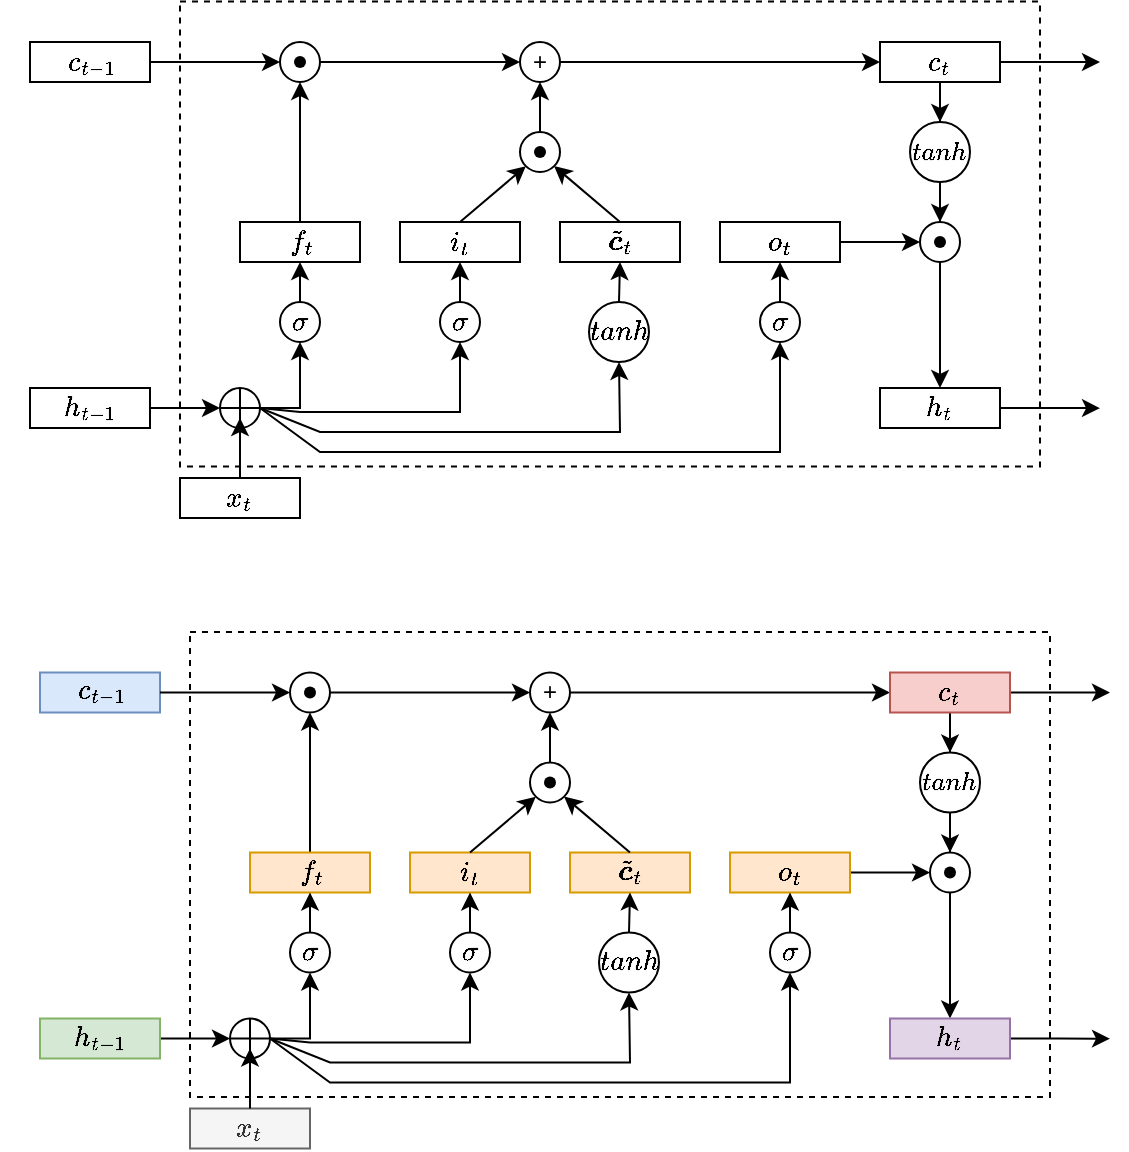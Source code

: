 <mxfile version="27.0.6">
  <diagram name="第 1 页" id="bVb-thQ0YmSEIPxT-DDQ">
    <mxGraphModel dx="689" dy="380" grid="1" gridSize="10" guides="1" tooltips="1" connect="1" arrows="1" fold="1" page="1" pageScale="1" pageWidth="827" pageHeight="1169" math="1" shadow="0">
      <root>
        <mxCell id="0" />
        <mxCell id="1" parent="0" />
        <mxCell id="6ML0jNFKMh7dgCEZMotU-1" value="" style="rounded=0;whiteSpace=wrap;html=1;dashed=1;" parent="1" vertex="1">
          <mxGeometry x="250" y="164.75" width="430" height="232.5" as="geometry" />
        </mxCell>
        <mxCell id="6ML0jNFKMh7dgCEZMotU-2" value="" style="rounded=0;whiteSpace=wrap;html=1;" parent="1" vertex="1">
          <mxGeometry x="175" y="185" width="60" height="20" as="geometry" />
        </mxCell>
        <mxCell id="6ML0jNFKMh7dgCEZMotU-3" value="$$c_{t-1}$$" style="text;html=1;align=center;verticalAlign=middle;resizable=0;points=[];autosize=1;strokeColor=none;fillColor=none;" parent="1" vertex="1">
          <mxGeometry x="165" y="180" width="80" height="30" as="geometry" />
        </mxCell>
        <mxCell id="6ML0jNFKMh7dgCEZMotU-24" value="" style="edgeStyle=orthogonalEdgeStyle;rounded=0;orthogonalLoop=1;jettySize=auto;html=1;" parent="1" source="6ML0jNFKMh7dgCEZMotU-6" target="6ML0jNFKMh7dgCEZMotU-17" edge="1">
          <mxGeometry relative="1" as="geometry" />
        </mxCell>
        <mxCell id="6ML0jNFKMh7dgCEZMotU-6" value="" style="rounded=0;whiteSpace=wrap;html=1;" parent="1" vertex="1">
          <mxGeometry x="175" y="358" width="60" height="20" as="geometry" />
        </mxCell>
        <mxCell id="6ML0jNFKMh7dgCEZMotU-7" value="$$h_{t-1}$$" style="text;html=1;align=center;verticalAlign=middle;resizable=0;points=[];autosize=1;strokeColor=none;fillColor=none;" parent="1" vertex="1">
          <mxGeometry x="160" y="353" width="90" height="30" as="geometry" />
        </mxCell>
        <mxCell id="6ML0jNFKMh7dgCEZMotU-12" value="$$x_{t}$$" style="rounded=0;whiteSpace=wrap;html=1;" parent="1" vertex="1">
          <mxGeometry x="250" y="403" width="60" height="20" as="geometry" />
        </mxCell>
        <mxCell id="6ML0jNFKMh7dgCEZMotU-47" value="" style="edgeStyle=orthogonalEdgeStyle;rounded=0;orthogonalLoop=1;jettySize=auto;html=1;" parent="1" source="6ML0jNFKMh7dgCEZMotU-13" target="6ML0jNFKMh7dgCEZMotU-14" edge="1">
          <mxGeometry relative="1" as="geometry" />
        </mxCell>
        <mxCell id="6ML0jNFKMh7dgCEZMotU-13" value="" style="ellipse;whiteSpace=wrap;html=1;aspect=fixed;" parent="1" vertex="1">
          <mxGeometry x="300" y="185" width="20" height="20" as="geometry" />
        </mxCell>
        <mxCell id="6ML0jNFKMh7dgCEZMotU-42" style="edgeStyle=orthogonalEdgeStyle;rounded=0;orthogonalLoop=1;jettySize=auto;html=1;" parent="1" source="6ML0jNFKMh7dgCEZMotU-14" target="6ML0jNFKMh7dgCEZMotU-16" edge="1">
          <mxGeometry relative="1" as="geometry" />
        </mxCell>
        <mxCell id="6ML0jNFKMh7dgCEZMotU-14" value="+" style="ellipse;whiteSpace=wrap;html=1;aspect=fixed;" parent="1" vertex="1">
          <mxGeometry x="420" y="185" width="20" height="20" as="geometry" />
        </mxCell>
        <mxCell id="6ML0jNFKMh7dgCEZMotU-15" value="" style="shape=waypoint;sketch=0;size=6;pointerEvents=1;points=[];fillColor=none;resizable=0;rotatable=0;perimeter=centerPerimeter;snapToPoint=1;" parent="1" vertex="1">
          <mxGeometry x="300" y="185" width="20" height="20" as="geometry" />
        </mxCell>
        <mxCell id="6ML0jNFKMh7dgCEZMotU-71" value="" style="edgeStyle=orthogonalEdgeStyle;rounded=0;orthogonalLoop=1;jettySize=auto;html=1;" parent="1" source="6ML0jNFKMh7dgCEZMotU-16" target="6ML0jNFKMh7dgCEZMotU-70" edge="1">
          <mxGeometry relative="1" as="geometry" />
        </mxCell>
        <mxCell id="6ML0jNFKMh7dgCEZMotU-96" style="edgeStyle=orthogonalEdgeStyle;rounded=0;orthogonalLoop=1;jettySize=auto;html=1;exitX=1;exitY=0.5;exitDx=0;exitDy=0;fontSize=11;" parent="1" source="6ML0jNFKMh7dgCEZMotU-16" edge="1">
          <mxGeometry relative="1" as="geometry">
            <mxPoint x="710" y="195" as="targetPoint" />
          </mxGeometry>
        </mxCell>
        <mxCell id="6ML0jNFKMh7dgCEZMotU-16" value="$$c_t$$" style="rounded=0;whiteSpace=wrap;html=1;" parent="1" vertex="1">
          <mxGeometry x="600" y="185" width="60" height="20" as="geometry" />
        </mxCell>
        <mxCell id="6ML0jNFKMh7dgCEZMotU-17" value="" style="ellipse;whiteSpace=wrap;html=1;aspect=fixed;" parent="1" vertex="1">
          <mxGeometry x="270" y="358" width="20" height="20" as="geometry" />
        </mxCell>
        <mxCell id="6ML0jNFKMh7dgCEZMotU-18" value="" style="endArrow=none;html=1;rounded=0;exitX=0.5;exitY=1;exitDx=0;exitDy=0;entryX=0.5;entryY=0;entryDx=0;entryDy=0;" parent="1" source="6ML0jNFKMh7dgCEZMotU-17" target="6ML0jNFKMh7dgCEZMotU-17" edge="1">
          <mxGeometry width="50" height="50" relative="1" as="geometry">
            <mxPoint x="220" y="443" as="sourcePoint" />
            <mxPoint x="270" y="393" as="targetPoint" />
          </mxGeometry>
        </mxCell>
        <mxCell id="6ML0jNFKMh7dgCEZMotU-19" value="" style="endArrow=none;html=1;rounded=0;exitX=0;exitY=0.5;exitDx=0;exitDy=0;entryX=1;entryY=0.5;entryDx=0;entryDy=0;" parent="1" source="6ML0jNFKMh7dgCEZMotU-17" target="6ML0jNFKMh7dgCEZMotU-17" edge="1">
          <mxGeometry width="50" height="50" relative="1" as="geometry">
            <mxPoint x="220" y="443" as="sourcePoint" />
            <mxPoint x="270" y="393" as="targetPoint" />
          </mxGeometry>
        </mxCell>
        <mxCell id="6ML0jNFKMh7dgCEZMotU-20" value="" style="endArrow=classic;html=1;rounded=0;exitX=0.5;exitY=0;exitDx=0;exitDy=0;" parent="1" source="6ML0jNFKMh7dgCEZMotU-12" edge="1">
          <mxGeometry width="50" height="50" relative="1" as="geometry">
            <mxPoint x="230" y="443" as="sourcePoint" />
            <mxPoint x="280" y="373" as="targetPoint" />
          </mxGeometry>
        </mxCell>
        <mxCell id="6ML0jNFKMh7dgCEZMotU-28" value="" style="endArrow=classic;html=1;rounded=0;exitX=1;exitY=0.5;exitDx=0;exitDy=0;" parent="1" source="6ML0jNFKMh7dgCEZMotU-2" edge="1">
          <mxGeometry width="50" height="50" relative="1" as="geometry">
            <mxPoint x="290" y="430" as="sourcePoint" />
            <mxPoint x="300" y="195" as="targetPoint" />
          </mxGeometry>
        </mxCell>
        <mxCell id="6ML0jNFKMh7dgCEZMotU-55" value="" style="edgeStyle=orthogonalEdgeStyle;rounded=0;orthogonalLoop=1;jettySize=auto;html=1;" parent="1" source="6ML0jNFKMh7dgCEZMotU-50" target="6ML0jNFKMh7dgCEZMotU-13" edge="1">
          <mxGeometry relative="1" as="geometry" />
        </mxCell>
        <mxCell id="6ML0jNFKMh7dgCEZMotU-50" value="" style="rounded=0;whiteSpace=wrap;html=1;" parent="1" vertex="1">
          <mxGeometry x="280" y="275" width="60" height="20" as="geometry" />
        </mxCell>
        <mxCell id="6ML0jNFKMh7dgCEZMotU-51" value="$$f_{t}$$" style="text;html=1;align=center;verticalAlign=middle;resizable=0;points=[];autosize=1;strokeColor=none;fillColor=none;" parent="1" vertex="1">
          <mxGeometry x="275" y="270" width="70" height="30" as="geometry" />
        </mxCell>
        <mxCell id="6ML0jNFKMh7dgCEZMotU-56" value="$$i_t$$" style="rounded=0;whiteSpace=wrap;html=1;" parent="1" vertex="1">
          <mxGeometry x="360" y="275" width="60" height="20" as="geometry" />
        </mxCell>
        <mxCell id="6ML0jNFKMh7dgCEZMotU-57" value="$$\tilde{\boldsymbol{c}}_t$$" style="rounded=0;whiteSpace=wrap;html=1;" parent="1" vertex="1">
          <mxGeometry x="440" y="275" width="60" height="20" as="geometry" />
        </mxCell>
        <mxCell id="6ML0jNFKMh7dgCEZMotU-69" value="" style="edgeStyle=orthogonalEdgeStyle;rounded=0;orthogonalLoop=1;jettySize=auto;html=1;" parent="1" source="6ML0jNFKMh7dgCEZMotU-58" target="6ML0jNFKMh7dgCEZMotU-67" edge="1">
          <mxGeometry relative="1" as="geometry" />
        </mxCell>
        <mxCell id="6ML0jNFKMh7dgCEZMotU-58" value="$$o_t$$" style="rounded=0;whiteSpace=wrap;html=1;" parent="1" vertex="1">
          <mxGeometry x="520" y="275" width="60" height="20" as="geometry" />
        </mxCell>
        <mxCell id="6ML0jNFKMh7dgCEZMotU-62" value="" style="edgeStyle=orthogonalEdgeStyle;rounded=0;orthogonalLoop=1;jettySize=auto;html=1;" parent="1" source="6ML0jNFKMh7dgCEZMotU-61" target="6ML0jNFKMh7dgCEZMotU-14" edge="1">
          <mxGeometry relative="1" as="geometry" />
        </mxCell>
        <mxCell id="6ML0jNFKMh7dgCEZMotU-61" value="" style="ellipse;whiteSpace=wrap;html=1;aspect=fixed;" parent="1" vertex="1">
          <mxGeometry x="420" y="230" width="20" height="20" as="geometry" />
        </mxCell>
        <mxCell id="6ML0jNFKMh7dgCEZMotU-64" value="" style="endArrow=classic;html=1;rounded=0;exitX=0.5;exitY=0;exitDx=0;exitDy=0;entryX=0;entryY=1;entryDx=0;entryDy=0;" parent="1" source="6ML0jNFKMh7dgCEZMotU-56" target="6ML0jNFKMh7dgCEZMotU-61" edge="1">
          <mxGeometry width="50" height="50" relative="1" as="geometry">
            <mxPoint x="290" y="400" as="sourcePoint" />
            <mxPoint x="340" y="350" as="targetPoint" />
          </mxGeometry>
        </mxCell>
        <mxCell id="6ML0jNFKMh7dgCEZMotU-65" value="" style="endArrow=classic;html=1;rounded=0;exitX=0.5;exitY=0;exitDx=0;exitDy=0;entryX=1;entryY=1;entryDx=0;entryDy=0;" parent="1" source="6ML0jNFKMh7dgCEZMotU-57" target="6ML0jNFKMh7dgCEZMotU-61" edge="1">
          <mxGeometry width="50" height="50" relative="1" as="geometry">
            <mxPoint x="290" y="400" as="sourcePoint" />
            <mxPoint x="340" y="350" as="targetPoint" />
          </mxGeometry>
        </mxCell>
        <mxCell id="6ML0jNFKMh7dgCEZMotU-74" value="" style="edgeStyle=orthogonalEdgeStyle;rounded=0;orthogonalLoop=1;jettySize=auto;html=1;" parent="1" source="6ML0jNFKMh7dgCEZMotU-67" target="6ML0jNFKMh7dgCEZMotU-73" edge="1">
          <mxGeometry relative="1" as="geometry" />
        </mxCell>
        <mxCell id="6ML0jNFKMh7dgCEZMotU-67" value="" style="ellipse;whiteSpace=wrap;html=1;aspect=fixed;" parent="1" vertex="1">
          <mxGeometry x="620" y="275" width="20" height="20" as="geometry" />
        </mxCell>
        <mxCell id="6ML0jNFKMh7dgCEZMotU-72" value="" style="edgeStyle=orthogonalEdgeStyle;rounded=0;orthogonalLoop=1;jettySize=auto;html=1;" parent="1" source="6ML0jNFKMh7dgCEZMotU-70" target="6ML0jNFKMh7dgCEZMotU-67" edge="1">
          <mxGeometry relative="1" as="geometry" />
        </mxCell>
        <mxCell id="6ML0jNFKMh7dgCEZMotU-70" value="&lt;font style=&quot;font-size: 11px;&quot;&gt;$$tanh$$&lt;/font&gt;" style="ellipse;whiteSpace=wrap;html=1;aspect=fixed;" parent="1" vertex="1">
          <mxGeometry x="615" y="225" width="30" height="30" as="geometry" />
        </mxCell>
        <mxCell id="6ML0jNFKMh7dgCEZMotU-97" style="edgeStyle=orthogonalEdgeStyle;rounded=0;orthogonalLoop=1;jettySize=auto;html=1;exitX=1;exitY=0.5;exitDx=0;exitDy=0;fontSize=11;" parent="1" source="6ML0jNFKMh7dgCEZMotU-73" edge="1">
          <mxGeometry relative="1" as="geometry">
            <mxPoint x="710" y="368.077" as="targetPoint" />
          </mxGeometry>
        </mxCell>
        <mxCell id="6ML0jNFKMh7dgCEZMotU-73" value="$$h_t$$" style="rounded=0;whiteSpace=wrap;html=1;" parent="1" vertex="1">
          <mxGeometry x="600" y="358" width="60" height="20" as="geometry" />
        </mxCell>
        <mxCell id="6ML0jNFKMh7dgCEZMotU-91" style="edgeStyle=orthogonalEdgeStyle;rounded=0;orthogonalLoop=1;jettySize=auto;html=1;exitX=0.5;exitY=0;exitDx=0;exitDy=0;entryX=0.5;entryY=1;entryDx=0;entryDy=0;fontSize=11;" parent="1" source="6ML0jNFKMh7dgCEZMotU-76" target="6ML0jNFKMh7dgCEZMotU-50" edge="1">
          <mxGeometry relative="1" as="geometry" />
        </mxCell>
        <mxCell id="6ML0jNFKMh7dgCEZMotU-76" value="$$&#xa;\sigma&#xa;$$" style="ellipse;whiteSpace=wrap;html=1;aspect=fixed;" parent="1" vertex="1">
          <mxGeometry x="300" y="315" width="20" height="20" as="geometry" />
        </mxCell>
        <mxCell id="6ML0jNFKMh7dgCEZMotU-90" style="edgeStyle=orthogonalEdgeStyle;rounded=0;orthogonalLoop=1;jettySize=auto;html=1;exitX=0.5;exitY=0;exitDx=0;exitDy=0;entryX=0.5;entryY=1;entryDx=0;entryDy=0;fontSize=11;" parent="1" source="6ML0jNFKMh7dgCEZMotU-78" target="6ML0jNFKMh7dgCEZMotU-56" edge="1">
          <mxGeometry relative="1" as="geometry" />
        </mxCell>
        <mxCell id="6ML0jNFKMh7dgCEZMotU-78" value="$$&lt;br style=&quot;border-color: var(--border-color);&quot;&gt;\sigma&lt;br style=&quot;border-color: var(--border-color);&quot;&gt;$$" style="ellipse;whiteSpace=wrap;html=1;aspect=fixed;" parent="1" vertex="1">
          <mxGeometry x="380" y="315" width="20" height="20" as="geometry" />
        </mxCell>
        <mxCell id="6ML0jNFKMh7dgCEZMotU-88" style="edgeStyle=orthogonalEdgeStyle;rounded=0;orthogonalLoop=1;jettySize=auto;html=1;exitX=0.5;exitY=0;exitDx=0;exitDy=0;entryX=0.5;entryY=1;entryDx=0;entryDy=0;fontSize=11;" parent="1" source="6ML0jNFKMh7dgCEZMotU-79" target="6ML0jNFKMh7dgCEZMotU-57" edge="1">
          <mxGeometry relative="1" as="geometry" />
        </mxCell>
        <mxCell id="6ML0jNFKMh7dgCEZMotU-79" value="$$tanh$$" style="ellipse;whiteSpace=wrap;html=1;aspect=fixed;" parent="1" vertex="1">
          <mxGeometry x="454.5" y="315" width="30" height="30" as="geometry" />
        </mxCell>
        <mxCell id="6ML0jNFKMh7dgCEZMotU-89" style="edgeStyle=orthogonalEdgeStyle;rounded=0;orthogonalLoop=1;jettySize=auto;html=1;exitX=0.5;exitY=0;exitDx=0;exitDy=0;entryX=0.5;entryY=1;entryDx=0;entryDy=0;fontSize=11;" parent="1" source="6ML0jNFKMh7dgCEZMotU-80" target="6ML0jNFKMh7dgCEZMotU-58" edge="1">
          <mxGeometry relative="1" as="geometry" />
        </mxCell>
        <mxCell id="6ML0jNFKMh7dgCEZMotU-80" value="$$&lt;br style=&quot;border-color: var(--border-color);&quot;&gt;\sigma&lt;br style=&quot;border-color: var(--border-color);&quot;&gt;$$" style="ellipse;whiteSpace=wrap;html=1;aspect=fixed;" parent="1" vertex="1">
          <mxGeometry x="540" y="315" width="20" height="20" as="geometry" />
        </mxCell>
        <mxCell id="6ML0jNFKMh7dgCEZMotU-81" value="" style="endArrow=classic;html=1;rounded=0;entryX=0.5;entryY=1;entryDx=0;entryDy=0;exitX=1;exitY=0.5;exitDx=0;exitDy=0;" parent="1" source="6ML0jNFKMh7dgCEZMotU-17" target="6ML0jNFKMh7dgCEZMotU-76" edge="1">
          <mxGeometry width="50" height="50" relative="1" as="geometry">
            <mxPoint x="294" y="370" as="sourcePoint" />
            <mxPoint x="314" y="335" as="targetPoint" />
            <Array as="points">
              <mxPoint x="310" y="368" />
            </Array>
          </mxGeometry>
        </mxCell>
        <mxCell id="6ML0jNFKMh7dgCEZMotU-82" value="" style="endArrow=classic;html=1;rounded=0;exitX=1;exitY=0.5;exitDx=0;exitDy=0;entryX=0.5;entryY=1;entryDx=0;entryDy=0;" parent="1" source="6ML0jNFKMh7dgCEZMotU-17" target="6ML0jNFKMh7dgCEZMotU-78" edge="1">
          <mxGeometry width="50" height="50" relative="1" as="geometry">
            <mxPoint x="300" y="383" as="sourcePoint" />
            <mxPoint x="420" y="370" as="targetPoint" />
            <Array as="points">
              <mxPoint x="310" y="370" />
              <mxPoint x="390" y="370" />
            </Array>
          </mxGeometry>
        </mxCell>
        <mxCell id="6ML0jNFKMh7dgCEZMotU-84" value="" style="endArrow=classic;html=1;rounded=0;exitX=1;exitY=0.5;exitDx=0;exitDy=0;entryX=0.5;entryY=1;entryDx=0;entryDy=0;" parent="1" source="6ML0jNFKMh7dgCEZMotU-17" target="6ML0jNFKMh7dgCEZMotU-79" edge="1">
          <mxGeometry width="50" height="50" relative="1" as="geometry">
            <mxPoint x="300" y="390" as="sourcePoint" />
            <mxPoint x="510" y="380" as="targetPoint" />
            <Array as="points">
              <mxPoint x="320" y="380" />
              <mxPoint x="470" y="380" />
            </Array>
          </mxGeometry>
        </mxCell>
        <mxCell id="6ML0jNFKMh7dgCEZMotU-85" value="" style="endArrow=classic;html=1;rounded=0;exitX=1;exitY=0.5;exitDx=0;exitDy=0;entryX=0.5;entryY=1;entryDx=0;entryDy=0;" parent="1" source="6ML0jNFKMh7dgCEZMotU-17" target="6ML0jNFKMh7dgCEZMotU-80" edge="1">
          <mxGeometry width="50" height="50" relative="1" as="geometry">
            <mxPoint x="290" y="380" as="sourcePoint" />
            <mxPoint x="560" y="390" as="targetPoint" />
            <Array as="points">
              <mxPoint x="320" y="390" />
              <mxPoint x="550" y="390" />
            </Array>
          </mxGeometry>
        </mxCell>
        <mxCell id="6ML0jNFKMh7dgCEZMotU-93" value="" style="shape=waypoint;sketch=0;size=6;pointerEvents=1;points=[];fillColor=none;resizable=0;rotatable=0;perimeter=centerPerimeter;snapToPoint=1;" parent="1" vertex="1">
          <mxGeometry x="620" y="275" width="20" height="20" as="geometry" />
        </mxCell>
        <mxCell id="6ML0jNFKMh7dgCEZMotU-94" value="" style="shape=waypoint;sketch=0;size=6;pointerEvents=1;points=[];fillColor=none;resizable=0;rotatable=0;perimeter=centerPerimeter;snapToPoint=1;" parent="1" vertex="1">
          <mxGeometry x="420" y="230" width="20" height="20" as="geometry" />
        </mxCell>
        <mxCell id="mBaHVXAgmjSJg6j_oLsc-1" value="" style="rounded=0;whiteSpace=wrap;html=1;dashed=1;movable=1;resizable=1;rotatable=1;deletable=1;editable=1;locked=0;connectable=1;" vertex="1" parent="1">
          <mxGeometry x="255" y="480" width="430" height="232.5" as="geometry" />
        </mxCell>
        <mxCell id="mBaHVXAgmjSJg6j_oLsc-2" value="" style="rounded=0;whiteSpace=wrap;html=1;movable=1;resizable=1;rotatable=1;deletable=1;editable=1;locked=0;connectable=1;fillColor=#dae8fc;strokeColor=#6c8ebf;" vertex="1" parent="1">
          <mxGeometry x="180" y="500.25" width="60" height="20" as="geometry" />
        </mxCell>
        <mxCell id="mBaHVXAgmjSJg6j_oLsc-3" value="$$c_{t-1}$$" style="text;html=1;align=center;verticalAlign=middle;resizable=1;points=[];autosize=1;strokeColor=none;fillColor=none;movable=1;rotatable=1;deletable=1;editable=1;locked=0;connectable=1;" vertex="1" parent="1">
          <mxGeometry x="180" y="500" width="60" height="17" as="geometry" />
        </mxCell>
        <mxCell id="mBaHVXAgmjSJg6j_oLsc-4" value="" style="edgeStyle=orthogonalEdgeStyle;rounded=0;orthogonalLoop=1;jettySize=auto;html=1;movable=1;resizable=1;rotatable=1;deletable=1;editable=1;locked=0;connectable=1;" edge="1" parent="1" source="mBaHVXAgmjSJg6j_oLsc-5" target="mBaHVXAgmjSJg6j_oLsc-16">
          <mxGeometry relative="1" as="geometry" />
        </mxCell>
        <mxCell id="mBaHVXAgmjSJg6j_oLsc-5" value="" style="rounded=0;whiteSpace=wrap;html=1;movable=1;resizable=1;rotatable=1;deletable=1;editable=1;locked=0;connectable=1;fillColor=#d5e8d4;strokeColor=#82b366;" vertex="1" parent="1">
          <mxGeometry x="180" y="673.25" width="60" height="20" as="geometry" />
        </mxCell>
        <mxCell id="mBaHVXAgmjSJg6j_oLsc-6" value="$$h_{t-1}$$" style="text;html=1;align=center;verticalAlign=middle;resizable=1;points=[];autosize=1;strokeColor=none;fillColor=none;movable=1;rotatable=1;deletable=1;editable=1;locked=0;connectable=1;" vertex="1" parent="1">
          <mxGeometry x="180" y="675" width="60" height="16" as="geometry" />
        </mxCell>
        <mxCell id="mBaHVXAgmjSJg6j_oLsc-7" value="$$x_{t}$$" style="rounded=0;whiteSpace=wrap;html=1;movable=1;resizable=1;rotatable=1;deletable=1;editable=1;locked=0;connectable=1;fillColor=#f5f5f5;fontColor=#333333;strokeColor=#666666;" vertex="1" parent="1">
          <mxGeometry x="255" y="718.25" width="60" height="20" as="geometry" />
        </mxCell>
        <mxCell id="mBaHVXAgmjSJg6j_oLsc-8" value="" style="edgeStyle=orthogonalEdgeStyle;rounded=0;orthogonalLoop=1;jettySize=auto;html=1;movable=1;resizable=1;rotatable=1;deletable=1;editable=1;locked=0;connectable=1;" edge="1" parent="1" source="mBaHVXAgmjSJg6j_oLsc-9" target="mBaHVXAgmjSJg6j_oLsc-11">
          <mxGeometry relative="1" as="geometry" />
        </mxCell>
        <mxCell id="mBaHVXAgmjSJg6j_oLsc-9" value="" style="ellipse;whiteSpace=wrap;html=1;aspect=fixed;movable=1;resizable=1;rotatable=1;deletable=1;editable=1;locked=0;connectable=1;" vertex="1" parent="1">
          <mxGeometry x="305" y="500.25" width="20" height="20" as="geometry" />
        </mxCell>
        <mxCell id="mBaHVXAgmjSJg6j_oLsc-10" style="edgeStyle=orthogonalEdgeStyle;rounded=0;orthogonalLoop=1;jettySize=auto;html=1;movable=1;resizable=1;rotatable=1;deletable=1;editable=1;locked=0;connectable=1;" edge="1" parent="1" source="mBaHVXAgmjSJg6j_oLsc-11" target="mBaHVXAgmjSJg6j_oLsc-15">
          <mxGeometry relative="1" as="geometry" />
        </mxCell>
        <mxCell id="mBaHVXAgmjSJg6j_oLsc-11" value="+" style="ellipse;whiteSpace=wrap;html=1;aspect=fixed;movable=1;resizable=1;rotatable=1;deletable=1;editable=1;locked=0;connectable=1;" vertex="1" parent="1">
          <mxGeometry x="425" y="500.25" width="20" height="20" as="geometry" />
        </mxCell>
        <mxCell id="mBaHVXAgmjSJg6j_oLsc-12" value="" style="shape=waypoint;sketch=0;size=6;pointerEvents=1;points=[];fillColor=none;resizable=1;rotatable=1;perimeter=centerPerimeter;snapToPoint=1;movable=1;deletable=1;editable=1;locked=0;connectable=1;" vertex="1" parent="1">
          <mxGeometry x="305" y="500.25" width="20" height="20" as="geometry" />
        </mxCell>
        <mxCell id="mBaHVXAgmjSJg6j_oLsc-13" value="" style="edgeStyle=orthogonalEdgeStyle;rounded=0;orthogonalLoop=1;jettySize=auto;html=1;movable=1;resizable=1;rotatable=1;deletable=1;editable=1;locked=0;connectable=1;" edge="1" parent="1" source="mBaHVXAgmjSJg6j_oLsc-15" target="mBaHVXAgmjSJg6j_oLsc-35">
          <mxGeometry relative="1" as="geometry" />
        </mxCell>
        <mxCell id="mBaHVXAgmjSJg6j_oLsc-14" style="edgeStyle=orthogonalEdgeStyle;rounded=0;orthogonalLoop=1;jettySize=auto;html=1;exitX=1;exitY=0.5;exitDx=0;exitDy=0;fontSize=11;movable=1;resizable=1;rotatable=1;deletable=1;editable=1;locked=0;connectable=1;" edge="1" parent="1" source="mBaHVXAgmjSJg6j_oLsc-15">
          <mxGeometry relative="1" as="geometry">
            <mxPoint x="715" y="510.25" as="targetPoint" />
          </mxGeometry>
        </mxCell>
        <mxCell id="mBaHVXAgmjSJg6j_oLsc-15" value="$$c_t$$" style="rounded=0;whiteSpace=wrap;html=1;movable=1;resizable=1;rotatable=1;deletable=1;editable=1;locked=0;connectable=1;fillColor=#f8cecc;strokeColor=#b85450;" vertex="1" parent="1">
          <mxGeometry x="605" y="500.25" width="60" height="20" as="geometry" />
        </mxCell>
        <mxCell id="mBaHVXAgmjSJg6j_oLsc-16" value="" style="ellipse;whiteSpace=wrap;html=1;aspect=fixed;movable=1;resizable=1;rotatable=1;deletable=1;editable=1;locked=0;connectable=1;" vertex="1" parent="1">
          <mxGeometry x="275" y="673.25" width="20" height="20" as="geometry" />
        </mxCell>
        <mxCell id="mBaHVXAgmjSJg6j_oLsc-17" value="" style="endArrow=none;html=1;rounded=0;exitX=0.5;exitY=1;exitDx=0;exitDy=0;entryX=0.5;entryY=0;entryDx=0;entryDy=0;movable=1;resizable=1;rotatable=1;deletable=1;editable=1;locked=0;connectable=1;" edge="1" parent="1" source="mBaHVXAgmjSJg6j_oLsc-16" target="mBaHVXAgmjSJg6j_oLsc-16">
          <mxGeometry width="50" height="50" relative="1" as="geometry">
            <mxPoint x="225" y="758.25" as="sourcePoint" />
            <mxPoint x="275" y="708.25" as="targetPoint" />
          </mxGeometry>
        </mxCell>
        <mxCell id="mBaHVXAgmjSJg6j_oLsc-18" value="" style="endArrow=none;html=1;rounded=0;exitX=0;exitY=0.5;exitDx=0;exitDy=0;entryX=1;entryY=0.5;entryDx=0;entryDy=0;movable=1;resizable=1;rotatable=1;deletable=1;editable=1;locked=0;connectable=1;" edge="1" parent="1" source="mBaHVXAgmjSJg6j_oLsc-16" target="mBaHVXAgmjSJg6j_oLsc-16">
          <mxGeometry width="50" height="50" relative="1" as="geometry">
            <mxPoint x="225" y="758.25" as="sourcePoint" />
            <mxPoint x="275" y="708.25" as="targetPoint" />
          </mxGeometry>
        </mxCell>
        <mxCell id="mBaHVXAgmjSJg6j_oLsc-19" value="" style="endArrow=classic;html=1;rounded=0;exitX=0.5;exitY=0;exitDx=0;exitDy=0;movable=1;resizable=1;rotatable=1;deletable=1;editable=1;locked=0;connectable=1;" edge="1" parent="1" source="mBaHVXAgmjSJg6j_oLsc-7">
          <mxGeometry width="50" height="50" relative="1" as="geometry">
            <mxPoint x="235" y="758.25" as="sourcePoint" />
            <mxPoint x="285" y="688.25" as="targetPoint" />
          </mxGeometry>
        </mxCell>
        <mxCell id="mBaHVXAgmjSJg6j_oLsc-20" value="" style="endArrow=classic;html=1;rounded=0;exitX=1;exitY=0.5;exitDx=0;exitDy=0;movable=1;resizable=1;rotatable=1;deletable=1;editable=1;locked=0;connectable=1;" edge="1" parent="1" source="mBaHVXAgmjSJg6j_oLsc-2">
          <mxGeometry width="50" height="50" relative="1" as="geometry">
            <mxPoint x="295" y="745.25" as="sourcePoint" />
            <mxPoint x="305" y="510.25" as="targetPoint" />
          </mxGeometry>
        </mxCell>
        <mxCell id="mBaHVXAgmjSJg6j_oLsc-21" value="" style="edgeStyle=orthogonalEdgeStyle;rounded=0;orthogonalLoop=1;jettySize=auto;html=1;movable=1;resizable=1;rotatable=1;deletable=1;editable=1;locked=0;connectable=1;" edge="1" parent="1" source="mBaHVXAgmjSJg6j_oLsc-22" target="mBaHVXAgmjSJg6j_oLsc-9">
          <mxGeometry relative="1" as="geometry" />
        </mxCell>
        <mxCell id="mBaHVXAgmjSJg6j_oLsc-22" value="" style="rounded=0;whiteSpace=wrap;html=1;movable=1;resizable=1;rotatable=1;deletable=1;editable=1;locked=0;connectable=1;fillColor=#ffe6cc;strokeColor=#d79b00;" vertex="1" parent="1">
          <mxGeometry x="285" y="590.25" width="60" height="20" as="geometry" />
        </mxCell>
        <mxCell id="mBaHVXAgmjSJg6j_oLsc-23" value="$$f_{t}$$" style="text;html=1;align=center;verticalAlign=middle;resizable=1;points=[];autosize=1;strokeColor=none;fillColor=none;movable=1;rotatable=1;deletable=1;editable=1;locked=0;connectable=1;" vertex="1" parent="1">
          <mxGeometry x="295" y="590.25" width="40" height="20" as="geometry" />
        </mxCell>
        <mxCell id="mBaHVXAgmjSJg6j_oLsc-24" value="$$i_t$$" style="rounded=0;whiteSpace=wrap;html=1;movable=1;resizable=1;rotatable=1;deletable=1;editable=1;locked=0;connectable=1;fillColor=#ffe6cc;strokeColor=#d79b00;" vertex="1" parent="1">
          <mxGeometry x="365" y="590.25" width="60" height="20" as="geometry" />
        </mxCell>
        <mxCell id="mBaHVXAgmjSJg6j_oLsc-25" value="$$\tilde{\boldsymbol{c}}_t$$" style="rounded=0;whiteSpace=wrap;html=1;movable=1;resizable=1;rotatable=1;deletable=1;editable=1;locked=0;connectable=1;fillColor=#ffe6cc;strokeColor=#d79b00;" vertex="1" parent="1">
          <mxGeometry x="445" y="590.25" width="60" height="20" as="geometry" />
        </mxCell>
        <mxCell id="mBaHVXAgmjSJg6j_oLsc-26" value="" style="edgeStyle=orthogonalEdgeStyle;rounded=0;orthogonalLoop=1;jettySize=auto;html=1;movable=1;resizable=1;rotatable=1;deletable=1;editable=1;locked=0;connectable=1;" edge="1" parent="1" source="mBaHVXAgmjSJg6j_oLsc-27" target="mBaHVXAgmjSJg6j_oLsc-33">
          <mxGeometry relative="1" as="geometry" />
        </mxCell>
        <mxCell id="mBaHVXAgmjSJg6j_oLsc-27" value="$$o_t$$" style="rounded=0;whiteSpace=wrap;html=1;movable=1;resizable=1;rotatable=1;deletable=1;editable=1;locked=0;connectable=1;fillColor=#ffe6cc;strokeColor=#d79b00;" vertex="1" parent="1">
          <mxGeometry x="525" y="590.25" width="60" height="20" as="geometry" />
        </mxCell>
        <mxCell id="mBaHVXAgmjSJg6j_oLsc-28" value="" style="edgeStyle=orthogonalEdgeStyle;rounded=0;orthogonalLoop=1;jettySize=auto;html=1;movable=1;resizable=1;rotatable=1;deletable=1;editable=1;locked=0;connectable=1;" edge="1" parent="1" source="mBaHVXAgmjSJg6j_oLsc-29" target="mBaHVXAgmjSJg6j_oLsc-11">
          <mxGeometry relative="1" as="geometry" />
        </mxCell>
        <mxCell id="mBaHVXAgmjSJg6j_oLsc-29" value="" style="ellipse;whiteSpace=wrap;html=1;aspect=fixed;movable=1;resizable=1;rotatable=1;deletable=1;editable=1;locked=0;connectable=1;" vertex="1" parent="1">
          <mxGeometry x="425" y="545.25" width="20" height="20" as="geometry" />
        </mxCell>
        <mxCell id="mBaHVXAgmjSJg6j_oLsc-30" value="" style="endArrow=classic;html=1;rounded=0;exitX=0.5;exitY=0;exitDx=0;exitDy=0;entryX=0;entryY=1;entryDx=0;entryDy=0;movable=1;resizable=1;rotatable=1;deletable=1;editable=1;locked=0;connectable=1;" edge="1" parent="1" source="mBaHVXAgmjSJg6j_oLsc-24" target="mBaHVXAgmjSJg6j_oLsc-29">
          <mxGeometry width="50" height="50" relative="1" as="geometry">
            <mxPoint x="295" y="715.25" as="sourcePoint" />
            <mxPoint x="345" y="665.25" as="targetPoint" />
          </mxGeometry>
        </mxCell>
        <mxCell id="mBaHVXAgmjSJg6j_oLsc-31" value="" style="endArrow=classic;html=1;rounded=0;exitX=0.5;exitY=0;exitDx=0;exitDy=0;entryX=1;entryY=1;entryDx=0;entryDy=0;movable=1;resizable=1;rotatable=1;deletable=1;editable=1;locked=0;connectable=1;" edge="1" parent="1" source="mBaHVXAgmjSJg6j_oLsc-25" target="mBaHVXAgmjSJg6j_oLsc-29">
          <mxGeometry width="50" height="50" relative="1" as="geometry">
            <mxPoint x="295" y="715.25" as="sourcePoint" />
            <mxPoint x="345" y="665.25" as="targetPoint" />
          </mxGeometry>
        </mxCell>
        <mxCell id="mBaHVXAgmjSJg6j_oLsc-32" value="" style="edgeStyle=orthogonalEdgeStyle;rounded=0;orthogonalLoop=1;jettySize=auto;html=1;movable=1;resizable=1;rotatable=1;deletable=1;editable=1;locked=0;connectable=1;" edge="1" parent="1" source="mBaHVXAgmjSJg6j_oLsc-33" target="mBaHVXAgmjSJg6j_oLsc-37">
          <mxGeometry relative="1" as="geometry" />
        </mxCell>
        <mxCell id="mBaHVXAgmjSJg6j_oLsc-33" value="" style="ellipse;whiteSpace=wrap;html=1;aspect=fixed;movable=1;resizable=1;rotatable=1;deletable=1;editable=1;locked=0;connectable=1;" vertex="1" parent="1">
          <mxGeometry x="625" y="590.25" width="20" height="20" as="geometry" />
        </mxCell>
        <mxCell id="mBaHVXAgmjSJg6j_oLsc-34" value="" style="edgeStyle=orthogonalEdgeStyle;rounded=0;orthogonalLoop=1;jettySize=auto;html=1;movable=1;resizable=1;rotatable=1;deletable=1;editable=1;locked=0;connectable=1;" edge="1" parent="1" source="mBaHVXAgmjSJg6j_oLsc-35" target="mBaHVXAgmjSJg6j_oLsc-33">
          <mxGeometry relative="1" as="geometry" />
        </mxCell>
        <mxCell id="mBaHVXAgmjSJg6j_oLsc-35" value="&lt;font style=&quot;font-size: 11px;&quot;&gt;$$tanh$$&lt;/font&gt;" style="ellipse;whiteSpace=wrap;html=1;aspect=fixed;movable=1;resizable=1;rotatable=1;deletable=1;editable=1;locked=0;connectable=1;" vertex="1" parent="1">
          <mxGeometry x="620" y="540.25" width="30" height="30" as="geometry" />
        </mxCell>
        <mxCell id="mBaHVXAgmjSJg6j_oLsc-36" style="edgeStyle=orthogonalEdgeStyle;rounded=0;orthogonalLoop=1;jettySize=auto;html=1;exitX=1;exitY=0.5;exitDx=0;exitDy=0;fontSize=11;movable=1;resizable=1;rotatable=1;deletable=1;editable=1;locked=0;connectable=1;" edge="1" parent="1" source="mBaHVXAgmjSJg6j_oLsc-37">
          <mxGeometry relative="1" as="geometry">
            <mxPoint x="715" y="683.327" as="targetPoint" />
          </mxGeometry>
        </mxCell>
        <mxCell id="mBaHVXAgmjSJg6j_oLsc-37" value="$$h_t$$" style="rounded=0;whiteSpace=wrap;html=1;movable=1;resizable=1;rotatable=1;deletable=1;editable=1;locked=0;connectable=1;fillColor=#e1d5e7;strokeColor=#9673a6;" vertex="1" parent="1">
          <mxGeometry x="605" y="673.25" width="60" height="20" as="geometry" />
        </mxCell>
        <mxCell id="mBaHVXAgmjSJg6j_oLsc-38" style="edgeStyle=orthogonalEdgeStyle;rounded=0;orthogonalLoop=1;jettySize=auto;html=1;exitX=0.5;exitY=0;exitDx=0;exitDy=0;entryX=0.5;entryY=1;entryDx=0;entryDy=0;fontSize=11;movable=1;resizable=1;rotatable=1;deletable=1;editable=1;locked=0;connectable=1;" edge="1" parent="1" source="mBaHVXAgmjSJg6j_oLsc-39" target="mBaHVXAgmjSJg6j_oLsc-22">
          <mxGeometry relative="1" as="geometry" />
        </mxCell>
        <mxCell id="mBaHVXAgmjSJg6j_oLsc-39" value="$$&#xa;\sigma&#xa;$$" style="ellipse;whiteSpace=wrap;html=1;aspect=fixed;movable=1;resizable=1;rotatable=1;deletable=1;editable=1;locked=0;connectable=1;" vertex="1" parent="1">
          <mxGeometry x="305" y="630.25" width="20" height="20" as="geometry" />
        </mxCell>
        <mxCell id="mBaHVXAgmjSJg6j_oLsc-40" style="edgeStyle=orthogonalEdgeStyle;rounded=0;orthogonalLoop=1;jettySize=auto;html=1;exitX=0.5;exitY=0;exitDx=0;exitDy=0;entryX=0.5;entryY=1;entryDx=0;entryDy=0;fontSize=11;movable=1;resizable=1;rotatable=1;deletable=1;editable=1;locked=0;connectable=1;" edge="1" parent="1" source="mBaHVXAgmjSJg6j_oLsc-41" target="mBaHVXAgmjSJg6j_oLsc-24">
          <mxGeometry relative="1" as="geometry" />
        </mxCell>
        <mxCell id="mBaHVXAgmjSJg6j_oLsc-41" value="$$&lt;br style=&quot;border-color: var(--border-color);&quot;&gt;\sigma&lt;br style=&quot;border-color: var(--border-color);&quot;&gt;$$" style="ellipse;whiteSpace=wrap;html=1;aspect=fixed;movable=1;resizable=1;rotatable=1;deletable=1;editable=1;locked=0;connectable=1;" vertex="1" parent="1">
          <mxGeometry x="385" y="630.25" width="20" height="20" as="geometry" />
        </mxCell>
        <mxCell id="mBaHVXAgmjSJg6j_oLsc-42" style="edgeStyle=orthogonalEdgeStyle;rounded=0;orthogonalLoop=1;jettySize=auto;html=1;exitX=0.5;exitY=0;exitDx=0;exitDy=0;entryX=0.5;entryY=1;entryDx=0;entryDy=0;fontSize=11;movable=1;resizable=1;rotatable=1;deletable=1;editable=1;locked=0;connectable=1;" edge="1" parent="1" source="mBaHVXAgmjSJg6j_oLsc-43" target="mBaHVXAgmjSJg6j_oLsc-25">
          <mxGeometry relative="1" as="geometry" />
        </mxCell>
        <mxCell id="mBaHVXAgmjSJg6j_oLsc-43" value="$$tanh$$" style="ellipse;whiteSpace=wrap;html=1;aspect=fixed;movable=1;resizable=1;rotatable=1;deletable=1;editable=1;locked=0;connectable=1;" vertex="1" parent="1">
          <mxGeometry x="459.5" y="630.25" width="30" height="30" as="geometry" />
        </mxCell>
        <mxCell id="mBaHVXAgmjSJg6j_oLsc-44" style="edgeStyle=orthogonalEdgeStyle;rounded=0;orthogonalLoop=1;jettySize=auto;html=1;exitX=0.5;exitY=0;exitDx=0;exitDy=0;entryX=0.5;entryY=1;entryDx=0;entryDy=0;fontSize=11;movable=1;resizable=1;rotatable=1;deletable=1;editable=1;locked=0;connectable=1;" edge="1" parent="1" source="mBaHVXAgmjSJg6j_oLsc-45" target="mBaHVXAgmjSJg6j_oLsc-27">
          <mxGeometry relative="1" as="geometry" />
        </mxCell>
        <mxCell id="mBaHVXAgmjSJg6j_oLsc-45" value="$$&lt;br style=&quot;border-color: var(--border-color);&quot;&gt;\sigma&lt;br style=&quot;border-color: var(--border-color);&quot;&gt;$$" style="ellipse;whiteSpace=wrap;html=1;aspect=fixed;movable=1;resizable=1;rotatable=1;deletable=1;editable=1;locked=0;connectable=1;" vertex="1" parent="1">
          <mxGeometry x="545" y="630.25" width="20" height="20" as="geometry" />
        </mxCell>
        <mxCell id="mBaHVXAgmjSJg6j_oLsc-46" value="" style="endArrow=classic;html=1;rounded=0;entryX=0.5;entryY=1;entryDx=0;entryDy=0;exitX=1;exitY=0.5;exitDx=0;exitDy=0;movable=1;resizable=1;rotatable=1;deletable=1;editable=1;locked=0;connectable=1;" edge="1" parent="1" source="mBaHVXAgmjSJg6j_oLsc-16" target="mBaHVXAgmjSJg6j_oLsc-39">
          <mxGeometry width="50" height="50" relative="1" as="geometry">
            <mxPoint x="299" y="685.25" as="sourcePoint" />
            <mxPoint x="319" y="650.25" as="targetPoint" />
            <Array as="points">
              <mxPoint x="315" y="683.25" />
            </Array>
          </mxGeometry>
        </mxCell>
        <mxCell id="mBaHVXAgmjSJg6j_oLsc-47" value="" style="endArrow=classic;html=1;rounded=0;exitX=1;exitY=0.5;exitDx=0;exitDy=0;entryX=0.5;entryY=1;entryDx=0;entryDy=0;movable=1;resizable=1;rotatable=1;deletable=1;editable=1;locked=0;connectable=1;" edge="1" parent="1" source="mBaHVXAgmjSJg6j_oLsc-16" target="mBaHVXAgmjSJg6j_oLsc-41">
          <mxGeometry width="50" height="50" relative="1" as="geometry">
            <mxPoint x="305" y="698.25" as="sourcePoint" />
            <mxPoint x="425" y="685.25" as="targetPoint" />
            <Array as="points">
              <mxPoint x="315" y="685.25" />
              <mxPoint x="395" y="685.25" />
            </Array>
          </mxGeometry>
        </mxCell>
        <mxCell id="mBaHVXAgmjSJg6j_oLsc-48" value="" style="endArrow=classic;html=1;rounded=0;exitX=1;exitY=0.5;exitDx=0;exitDy=0;entryX=0.5;entryY=1;entryDx=0;entryDy=0;movable=1;resizable=1;rotatable=1;deletable=1;editable=1;locked=0;connectable=1;" edge="1" parent="1" source="mBaHVXAgmjSJg6j_oLsc-16" target="mBaHVXAgmjSJg6j_oLsc-43">
          <mxGeometry width="50" height="50" relative="1" as="geometry">
            <mxPoint x="305" y="705.25" as="sourcePoint" />
            <mxPoint x="515" y="695.25" as="targetPoint" />
            <Array as="points">
              <mxPoint x="325" y="695.25" />
              <mxPoint x="475" y="695.25" />
            </Array>
          </mxGeometry>
        </mxCell>
        <mxCell id="mBaHVXAgmjSJg6j_oLsc-49" value="" style="endArrow=classic;html=1;rounded=0;exitX=1;exitY=0.5;exitDx=0;exitDy=0;entryX=0.5;entryY=1;entryDx=0;entryDy=0;movable=1;resizable=1;rotatable=1;deletable=1;editable=1;locked=0;connectable=1;" edge="1" parent="1" source="mBaHVXAgmjSJg6j_oLsc-16" target="mBaHVXAgmjSJg6j_oLsc-45">
          <mxGeometry width="50" height="50" relative="1" as="geometry">
            <mxPoint x="295" y="695.25" as="sourcePoint" />
            <mxPoint x="565" y="705.25" as="targetPoint" />
            <Array as="points">
              <mxPoint x="325" y="705.25" />
              <mxPoint x="555" y="705.25" />
            </Array>
          </mxGeometry>
        </mxCell>
        <mxCell id="mBaHVXAgmjSJg6j_oLsc-50" value="" style="shape=waypoint;sketch=0;size=6;pointerEvents=1;points=[];fillColor=none;resizable=1;rotatable=1;perimeter=centerPerimeter;snapToPoint=1;movable=1;deletable=1;editable=1;locked=0;connectable=1;" vertex="1" parent="1">
          <mxGeometry x="625" y="590.25" width="20" height="20" as="geometry" />
        </mxCell>
        <mxCell id="mBaHVXAgmjSJg6j_oLsc-51" value="" style="shape=waypoint;sketch=0;size=6;pointerEvents=1;points=[];fillColor=none;resizable=1;rotatable=1;perimeter=centerPerimeter;snapToPoint=1;movable=1;deletable=1;editable=1;locked=0;connectable=1;" vertex="1" parent="1">
          <mxGeometry x="425" y="545.25" width="20" height="20" as="geometry" />
        </mxCell>
      </root>
    </mxGraphModel>
  </diagram>
</mxfile>
